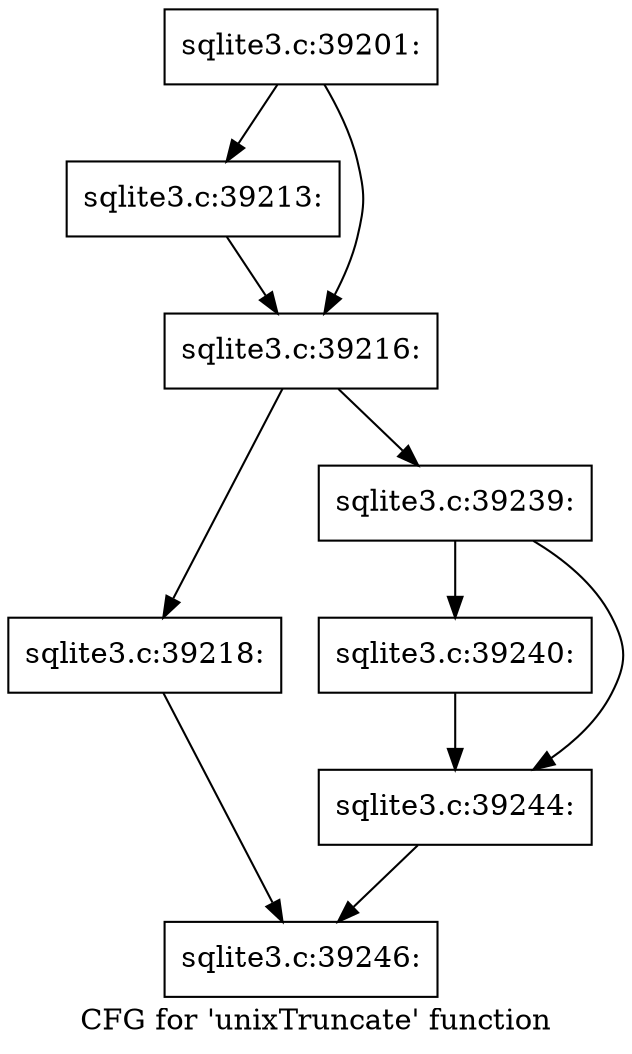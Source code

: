 digraph "CFG for 'unixTruncate' function" {
	label="CFG for 'unixTruncate' function";

	Node0x55c0f5726f10 [shape=record,label="{sqlite3.c:39201:}"];
	Node0x55c0f5726f10 -> Node0x55c0f6959df0;
	Node0x55c0f5726f10 -> Node0x55c0f6959e40;
	Node0x55c0f6959df0 [shape=record,label="{sqlite3.c:39213:}"];
	Node0x55c0f6959df0 -> Node0x55c0f6959e40;
	Node0x55c0f6959e40 [shape=record,label="{sqlite3.c:39216:}"];
	Node0x55c0f6959e40 -> Node0x55c0f5702830;
	Node0x55c0f6959e40 -> Node0x55c0f5c816e0;
	Node0x55c0f5702830 [shape=record,label="{sqlite3.c:39218:}"];
	Node0x55c0f5702830 -> Node0x55c0f7092060;
	Node0x55c0f5c816e0 [shape=record,label="{sqlite3.c:39239:}"];
	Node0x55c0f5c816e0 -> Node0x55c0f709f760;
	Node0x55c0f5c816e0 -> Node0x55c0f709f7b0;
	Node0x55c0f709f760 [shape=record,label="{sqlite3.c:39240:}"];
	Node0x55c0f709f760 -> Node0x55c0f709f7b0;
	Node0x55c0f709f7b0 [shape=record,label="{sqlite3.c:39244:}"];
	Node0x55c0f709f7b0 -> Node0x55c0f7092060;
	Node0x55c0f7092060 [shape=record,label="{sqlite3.c:39246:}"];
}

